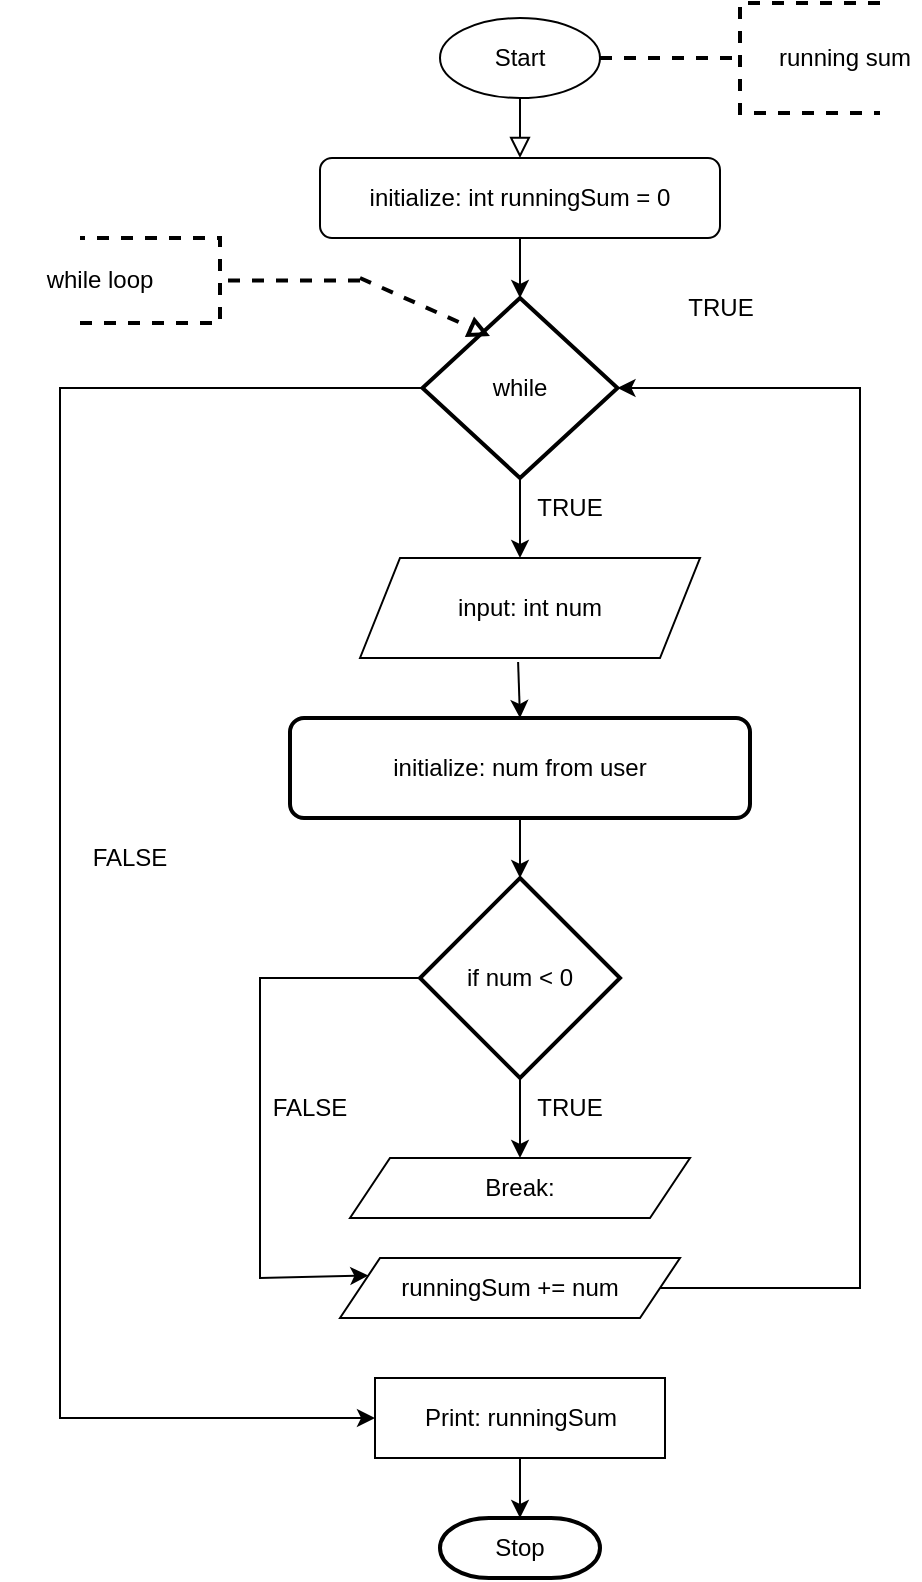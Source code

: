 <mxfile version="21.7.5" type="github">
  <diagram id="C5RBs43oDa-KdzZeNtuy" name="Page-1">
    <mxGraphModel dx="2271" dy="838" grid="1" gridSize="10" guides="1" tooltips="1" connect="1" arrows="1" fold="1" page="1" pageScale="1" pageWidth="827" pageHeight="1169" math="0" shadow="0">
      <root>
        <mxCell id="WIyWlLk6GJQsqaUBKTNV-0" />
        <mxCell id="WIyWlLk6GJQsqaUBKTNV-1" parent="WIyWlLk6GJQsqaUBKTNV-0" />
        <mxCell id="FnBJlrJILQ8-kHVbADTf-28" value="" style="rounded=0;html=1;jettySize=auto;orthogonalLoop=1;fontSize=11;endArrow=block;endFill=0;endSize=8;strokeWidth=1;shadow=0;labelBackgroundColor=none;entryX=0.5;entryY=0;entryDx=0;entryDy=0;" parent="WIyWlLk6GJQsqaUBKTNV-1" source="FnBJlrJILQ8-kHVbADTf-30" edge="1" target="FnBJlrJILQ8-kHVbADTf-29">
          <mxGeometry relative="1" as="geometry">
            <mxPoint x="200" y="170" as="sourcePoint" />
            <mxPoint x="229" y="95.02" as="targetPoint" />
          </mxGeometry>
        </mxCell>
        <mxCell id="FnBJlrJILQ8-kHVbADTf-29" value="&lt;div align=&quot;left&quot;&gt;initialize: int runningSum = 0&lt;br&gt;&lt;/div&gt;" style="rounded=1;whiteSpace=wrap;html=1;fontSize=12;glass=0;strokeWidth=1;shadow=0;" parent="WIyWlLk6GJQsqaUBKTNV-1" vertex="1">
          <mxGeometry x="130" y="250" width="200" height="40" as="geometry" />
        </mxCell>
        <mxCell id="FnBJlrJILQ8-kHVbADTf-30" value="Start" style="ellipse;whiteSpace=wrap;html=1;rotation=0;" parent="WIyWlLk6GJQsqaUBKTNV-1" vertex="1">
          <mxGeometry x="190" y="180" width="80" height="40" as="geometry" />
        </mxCell>
        <mxCell id="FnBJlrJILQ8-kHVbADTf-32" value="input: int num" style="shape=parallelogram;perimeter=parallelogramPerimeter;whiteSpace=wrap;html=1;fixedSize=1;" parent="WIyWlLk6GJQsqaUBKTNV-1" vertex="1">
          <mxGeometry x="150" y="450" width="170" height="50" as="geometry" />
        </mxCell>
        <mxCell id="FnBJlrJILQ8-kHVbADTf-34" value="" style="strokeWidth=2;html=1;shape=mxgraph.flowchart.annotation_2;align=left;labelPosition=right;pointerEvents=1;shadow=0;perimeterSpacing=0;strokeColor=default;dashed=1;" parent="WIyWlLk6GJQsqaUBKTNV-1" vertex="1">
          <mxGeometry x="270" y="172.5" width="140" height="55" as="geometry" />
        </mxCell>
        <mxCell id="FnBJlrJILQ8-kHVbADTf-35" value="running sum" style="text;html=1;strokeColor=none;fillColor=none;align=center;verticalAlign=middle;whiteSpace=wrap;rounded=0;" parent="WIyWlLk6GJQsqaUBKTNV-1" vertex="1">
          <mxGeometry x="355" y="185" width="75" height="30" as="geometry" />
        </mxCell>
        <mxCell id="FnBJlrJILQ8-kHVbADTf-37" value="while" style="strokeWidth=2;html=1;shape=mxgraph.flowchart.decision;whiteSpace=wrap;" parent="WIyWlLk6GJQsqaUBKTNV-1" vertex="1">
          <mxGeometry x="181.25" y="320" width="97.5" height="90" as="geometry" />
        </mxCell>
        <mxCell id="FnBJlrJILQ8-kHVbADTf-39" value="" style="strokeWidth=2;html=1;shape=mxgraph.flowchart.annotation_2;align=left;labelPosition=right;pointerEvents=1;shadow=0;perimeterSpacing=0;strokeColor=default;dashed=1;direction=west;" parent="WIyWlLk6GJQsqaUBKTNV-1" vertex="1">
          <mxGeometry x="10" y="290" width="140" height="42.5" as="geometry" />
        </mxCell>
        <mxCell id="FnBJlrJILQ8-kHVbADTf-40" value="while loop" style="text;html=1;strokeColor=none;fillColor=none;align=center;verticalAlign=middle;whiteSpace=wrap;rounded=0;" parent="WIyWlLk6GJQsqaUBKTNV-1" vertex="1">
          <mxGeometry x="-30" y="296.25" width="100" height="30" as="geometry" />
        </mxCell>
        <mxCell id="FnBJlrJILQ8-kHVbADTf-44" value="" style="endArrow=classic;html=1;rounded=0;exitX=0.5;exitY=1;exitDx=0;exitDy=0;entryX=0.5;entryY=0;entryDx=0;entryDy=0;entryPerimeter=0;" parent="WIyWlLk6GJQsqaUBKTNV-1" source="FnBJlrJILQ8-kHVbADTf-29" target="FnBJlrJILQ8-kHVbADTf-37" edge="1">
          <mxGeometry width="50" height="50" relative="1" as="geometry">
            <mxPoint x="310" y="365" as="sourcePoint" />
            <mxPoint x="390" y="365" as="targetPoint" />
          </mxGeometry>
        </mxCell>
        <mxCell id="FnBJlrJILQ8-kHVbADTf-48" value="TRUE" style="text;html=1;strokeColor=none;fillColor=none;align=center;verticalAlign=middle;whiteSpace=wrap;rounded=0;" parent="WIyWlLk6GJQsqaUBKTNV-1" vertex="1">
          <mxGeometry x="292.5" y="310" width="75" height="30" as="geometry" />
        </mxCell>
        <mxCell id="FnBJlrJILQ8-kHVbADTf-49" value="Stop" style="strokeWidth=2;html=1;shape=mxgraph.flowchart.terminator;whiteSpace=wrap;" parent="WIyWlLk6GJQsqaUBKTNV-1" vertex="1">
          <mxGeometry x="190" y="930" width="80" height="30" as="geometry" />
        </mxCell>
        <mxCell id="FnBJlrJILQ8-kHVbADTf-53" value="TRUE" style="text;html=1;strokeColor=none;fillColor=none;align=center;verticalAlign=middle;whiteSpace=wrap;rounded=0;" parent="WIyWlLk6GJQsqaUBKTNV-1" vertex="1">
          <mxGeometry x="235" y="410" width="40" height="30" as="geometry" />
        </mxCell>
        <mxCell id="FnBJlrJILQ8-kHVbADTf-54" value="" style="endArrow=block;html=1;rounded=0;entryX=0.346;entryY=0.211;entryDx=0;entryDy=0;entryPerimeter=0;endFill=0;dashed=1;jumpSize=6;strokeWidth=2;" parent="WIyWlLk6GJQsqaUBKTNV-1" target="FnBJlrJILQ8-kHVbADTf-37" edge="1">
          <mxGeometry width="50" height="50" relative="1" as="geometry">
            <mxPoint x="150" y="310" as="sourcePoint" />
            <mxPoint x="200" y="260" as="targetPoint" />
            <Array as="points" />
          </mxGeometry>
        </mxCell>
        <mxCell id="FnBJlrJILQ8-kHVbADTf-60" value="Print: runningSum" style="rounded=0;whiteSpace=wrap;html=1;" parent="WIyWlLk6GJQsqaUBKTNV-1" vertex="1">
          <mxGeometry x="157.5" y="860" width="145" height="40" as="geometry" />
        </mxCell>
        <mxCell id="FnBJlrJILQ8-kHVbADTf-93" value="" style="endArrow=classic;html=1;rounded=0;entryX=0.5;entryY=0;entryDx=0;entryDy=0;entryPerimeter=0;exitX=0.5;exitY=1;exitDx=0;exitDy=0;" parent="WIyWlLk6GJQsqaUBKTNV-1" source="FnBJlrJILQ8-kHVbADTf-60" target="FnBJlrJILQ8-kHVbADTf-49" edge="1">
          <mxGeometry width="50" height="50" relative="1" as="geometry">
            <mxPoint x="235" y="1020" as="sourcePoint" />
            <mxPoint x="330" y="720" as="targetPoint" />
          </mxGeometry>
        </mxCell>
        <mxCell id="FnBJlrJILQ8-kHVbADTf-95" value="TRUE" style="text;html=1;strokeColor=none;fillColor=none;align=center;verticalAlign=middle;whiteSpace=wrap;rounded=0;" parent="WIyWlLk6GJQsqaUBKTNV-1" vertex="1">
          <mxGeometry x="240" y="710" width="30" height="30" as="geometry" />
        </mxCell>
        <mxCell id="-a0xu1rpZya2mkUaNx44-0" value="initialize: num from user" style="rounded=1;whiteSpace=wrap;html=1;absoluteArcSize=1;arcSize=14;strokeWidth=2;" vertex="1" parent="WIyWlLk6GJQsqaUBKTNV-1">
          <mxGeometry x="115" y="530" width="230" height="50" as="geometry" />
        </mxCell>
        <mxCell id="-a0xu1rpZya2mkUaNx44-4" value="Break:" style="shape=parallelogram;perimeter=parallelogramPerimeter;whiteSpace=wrap;html=1;fixedSize=1;" vertex="1" parent="WIyWlLk6GJQsqaUBKTNV-1">
          <mxGeometry x="145" y="750" width="170" height="30" as="geometry" />
        </mxCell>
        <mxCell id="-a0xu1rpZya2mkUaNx44-5" value="if num &amp;lt; 0" style="strokeWidth=2;html=1;shape=mxgraph.flowchart.decision;whiteSpace=wrap;" vertex="1" parent="WIyWlLk6GJQsqaUBKTNV-1">
          <mxGeometry x="180" y="610" width="100" height="100" as="geometry" />
        </mxCell>
        <mxCell id="-a0xu1rpZya2mkUaNx44-6" value="" style="endArrow=classic;html=1;rounded=0;entryX=0.5;entryY=0;entryDx=0;entryDy=0;exitX=0.5;exitY=1;exitDx=0;exitDy=0;exitPerimeter=0;" edge="1" parent="WIyWlLk6GJQsqaUBKTNV-1" source="-a0xu1rpZya2mkUaNx44-5" target="-a0xu1rpZya2mkUaNx44-4">
          <mxGeometry width="50" height="50" relative="1" as="geometry">
            <mxPoint x="250" y="730" as="sourcePoint" />
            <mxPoint x="300" y="680" as="targetPoint" />
          </mxGeometry>
        </mxCell>
        <mxCell id="-a0xu1rpZya2mkUaNx44-7" value="runningSum += num" style="shape=parallelogram;perimeter=parallelogramPerimeter;whiteSpace=wrap;html=1;fixedSize=1;" vertex="1" parent="WIyWlLk6GJQsqaUBKTNV-1">
          <mxGeometry x="140" y="800" width="170" height="30" as="geometry" />
        </mxCell>
        <mxCell id="-a0xu1rpZya2mkUaNx44-10" value="" style="endArrow=classic;html=1;rounded=0;entryX=0;entryY=0.25;entryDx=0;entryDy=0;" edge="1" parent="WIyWlLk6GJQsqaUBKTNV-1" target="-a0xu1rpZya2mkUaNx44-7">
          <mxGeometry width="50" height="50" relative="1" as="geometry">
            <mxPoint x="180" y="660" as="sourcePoint" />
            <mxPoint x="300" y="770" as="targetPoint" />
            <Array as="points">
              <mxPoint x="100" y="660" />
              <mxPoint x="100" y="810" />
            </Array>
          </mxGeometry>
        </mxCell>
        <mxCell id="-a0xu1rpZya2mkUaNx44-11" value="" style="endArrow=classic;html=1;rounded=0;entryX=0.5;entryY=0;entryDx=0;entryDy=0;exitX=0.465;exitY=1.04;exitDx=0;exitDy=0;exitPerimeter=0;" edge="1" parent="WIyWlLk6GJQsqaUBKTNV-1" source="FnBJlrJILQ8-kHVbADTf-32" target="-a0xu1rpZya2mkUaNx44-0">
          <mxGeometry width="50" height="50" relative="1" as="geometry">
            <mxPoint x="240" y="800" as="sourcePoint" />
            <mxPoint x="290" y="750" as="targetPoint" />
          </mxGeometry>
        </mxCell>
        <mxCell id="-a0xu1rpZya2mkUaNx44-12" value="" style="endArrow=classic;html=1;rounded=0;entryX=0.5;entryY=0;entryDx=0;entryDy=0;entryPerimeter=0;exitX=0.5;exitY=1;exitDx=0;exitDy=0;" edge="1" parent="WIyWlLk6GJQsqaUBKTNV-1" source="-a0xu1rpZya2mkUaNx44-0" target="-a0xu1rpZya2mkUaNx44-5">
          <mxGeometry width="50" height="50" relative="1" as="geometry">
            <mxPoint x="240" y="800" as="sourcePoint" />
            <mxPoint x="290" y="750" as="targetPoint" />
          </mxGeometry>
        </mxCell>
        <mxCell id="-a0xu1rpZya2mkUaNx44-13" value="" style="endArrow=classic;html=1;rounded=0;exitX=0.5;exitY=1;exitDx=0;exitDy=0;exitPerimeter=0;" edge="1" parent="WIyWlLk6GJQsqaUBKTNV-1" source="FnBJlrJILQ8-kHVbADTf-37">
          <mxGeometry width="50" height="50" relative="1" as="geometry">
            <mxPoint x="10" y="450" as="sourcePoint" />
            <mxPoint x="230" y="450" as="targetPoint" />
          </mxGeometry>
        </mxCell>
        <mxCell id="-a0xu1rpZya2mkUaNx44-14" value="" style="endArrow=classic;html=1;rounded=0;entryX=1;entryY=0.5;entryDx=0;entryDy=0;entryPerimeter=0;exitX=1;exitY=0.5;exitDx=0;exitDy=0;" edge="1" parent="WIyWlLk6GJQsqaUBKTNV-1" source="-a0xu1rpZya2mkUaNx44-7" target="FnBJlrJILQ8-kHVbADTf-37">
          <mxGeometry width="50" height="50" relative="1" as="geometry">
            <mxPoint x="450" y="480" as="sourcePoint" />
            <mxPoint x="500" y="430" as="targetPoint" />
            <Array as="points">
              <mxPoint x="400" y="815" />
              <mxPoint x="400" y="365" />
            </Array>
          </mxGeometry>
        </mxCell>
        <mxCell id="-a0xu1rpZya2mkUaNx44-15" value="FALSE" style="text;html=1;strokeColor=none;fillColor=none;align=center;verticalAlign=middle;whiteSpace=wrap;rounded=0;" vertex="1" parent="WIyWlLk6GJQsqaUBKTNV-1">
          <mxGeometry x="100" y="710" width="50" height="30" as="geometry" />
        </mxCell>
        <mxCell id="-a0xu1rpZya2mkUaNx44-16" value="" style="endArrow=classic;html=1;rounded=0;entryX=0;entryY=0.5;entryDx=0;entryDy=0;exitX=0;exitY=0.5;exitDx=0;exitDy=0;exitPerimeter=0;" edge="1" parent="WIyWlLk6GJQsqaUBKTNV-1" source="FnBJlrJILQ8-kHVbADTf-37" target="FnBJlrJILQ8-kHVbADTf-60">
          <mxGeometry width="50" height="50" relative="1" as="geometry">
            <mxPoint x="300" y="510" as="sourcePoint" />
            <mxPoint x="350" y="460" as="targetPoint" />
            <Array as="points">
              <mxPoint y="365" />
              <mxPoint y="880" />
            </Array>
          </mxGeometry>
        </mxCell>
        <mxCell id="-a0xu1rpZya2mkUaNx44-17" value="FALSE" style="text;html=1;strokeColor=none;fillColor=none;align=center;verticalAlign=middle;whiteSpace=wrap;rounded=0;" vertex="1" parent="WIyWlLk6GJQsqaUBKTNV-1">
          <mxGeometry x="10" y="585" width="50" height="30" as="geometry" />
        </mxCell>
      </root>
    </mxGraphModel>
  </diagram>
</mxfile>
